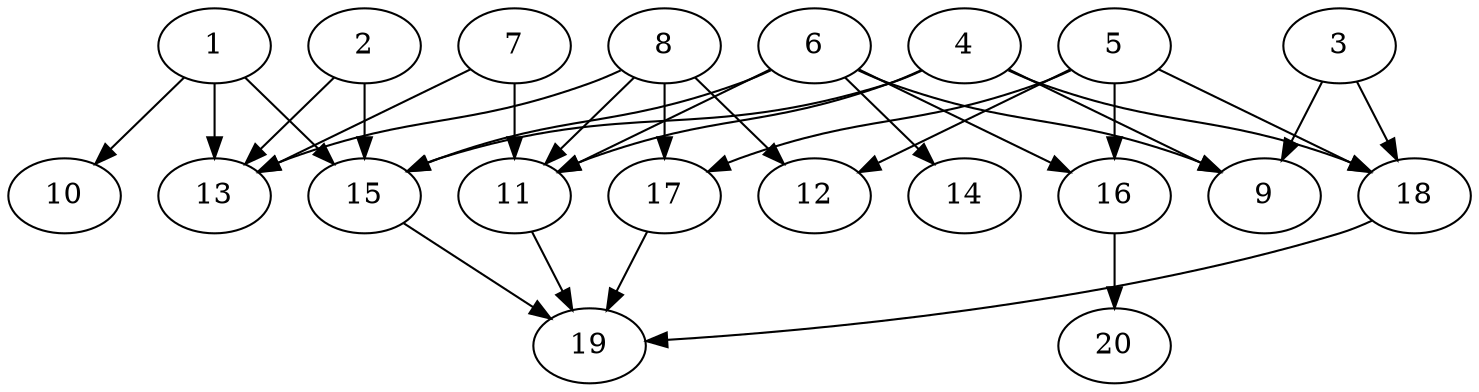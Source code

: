 // DAG automatically generated by daggen at Wed Jul 24 21:27:05 2019
// ./daggen --dot -n 20 --ccr 0.4 --fat 0.7 --regular 0.5 --density 0.5 --mindata 5242880 --maxdata 52428800 
digraph G {
  1 [size="67248640", alpha="0.10", expect_size="26899456"] 
  1 -> 10 [size ="26899456"]
  1 -> 13 [size ="26899456"]
  1 -> 15 [size ="26899456"]
  2 [size="15439360", alpha="0.09", expect_size="6175744"] 
  2 -> 13 [size ="6175744"]
  2 -> 15 [size ="6175744"]
  3 [size="60244480", alpha="0.02", expect_size="24097792"] 
  3 -> 9 [size ="24097792"]
  3 -> 18 [size ="24097792"]
  4 [size="67507200", alpha="0.10", expect_size="27002880"] 
  4 -> 9 [size ="27002880"]
  4 -> 11 [size ="27002880"]
  4 -> 15 [size ="27002880"]
  4 -> 18 [size ="27002880"]
  5 [size="48814080", alpha="0.00", expect_size="19525632"] 
  5 -> 12 [size ="19525632"]
  5 -> 16 [size ="19525632"]
  5 -> 17 [size ="19525632"]
  5 -> 18 [size ="19525632"]
  6 [size="32750080", alpha="0.13", expect_size="13100032"] 
  6 -> 9 [size ="13100032"]
  6 -> 11 [size ="13100032"]
  6 -> 14 [size ="13100032"]
  6 -> 15 [size ="13100032"]
  6 -> 16 [size ="13100032"]
  7 [size="99550720", alpha="0.14", expect_size="39820288"] 
  7 -> 11 [size ="39820288"]
  7 -> 13 [size ="39820288"]
  8 [size="127370240", alpha="0.01", expect_size="50948096"] 
  8 -> 11 [size ="50948096"]
  8 -> 12 [size ="50948096"]
  8 -> 13 [size ="50948096"]
  8 -> 17 [size ="50948096"]
  9 [size="64153600", alpha="0.17", expect_size="25661440"] 
  10 [size="20149760", alpha="0.14", expect_size="8059904"] 
  11 [size="56320000", alpha="0.10", expect_size="22528000"] 
  11 -> 19 [size ="22528000"]
  12 [size="113123840", alpha="0.07", expect_size="45249536"] 
  13 [size="46420480", alpha="0.09", expect_size="18568192"] 
  14 [size="57891840", alpha="0.14", expect_size="23156736"] 
  15 [size="116221440", alpha="0.17", expect_size="46488576"] 
  15 -> 19 [size ="46488576"]
  16 [size="117422080", alpha="0.15", expect_size="46968832"] 
  16 -> 20 [size ="46968832"]
  17 [size="75146240", alpha="0.04", expect_size="30058496"] 
  17 -> 19 [size ="30058496"]
  18 [size="39756800", alpha="0.02", expect_size="15902720"] 
  18 -> 19 [size ="15902720"]
  19 [size="47045120", alpha="0.16", expect_size="18818048"] 
  20 [size="31114240", alpha="0.00", expect_size="12445696"] 
}
